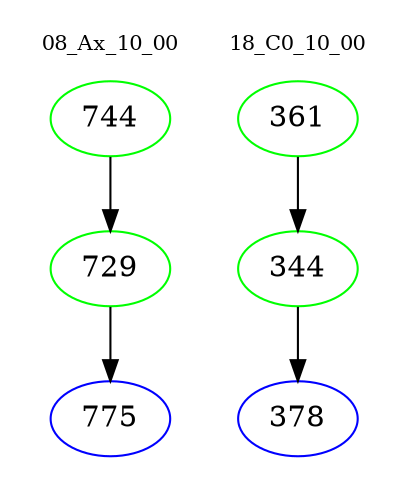 digraph{
subgraph cluster_0 {
color = white
label = "08_Ax_10_00";
fontsize=10;
T0_744 [label="744", color="green"]
T0_744 -> T0_729 [color="black"]
T0_729 [label="729", color="green"]
T0_729 -> T0_775 [color="black"]
T0_775 [label="775", color="blue"]
}
subgraph cluster_1 {
color = white
label = "18_C0_10_00";
fontsize=10;
T1_361 [label="361", color="green"]
T1_361 -> T1_344 [color="black"]
T1_344 [label="344", color="green"]
T1_344 -> T1_378 [color="black"]
T1_378 [label="378", color="blue"]
}
}
